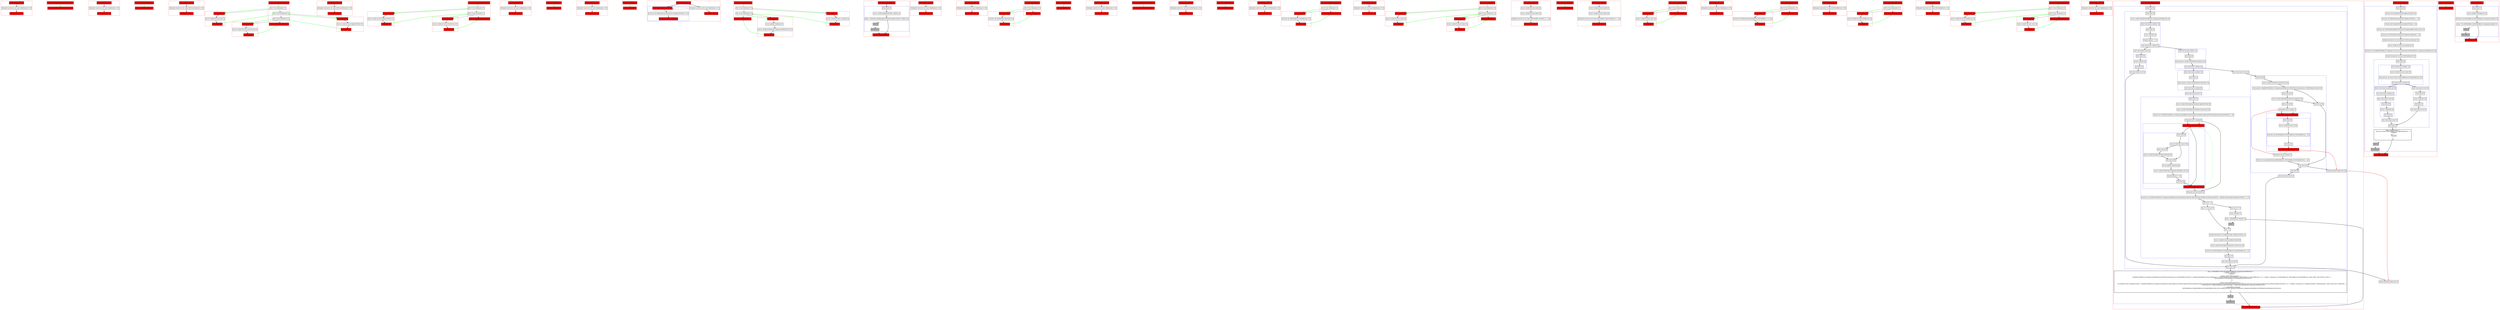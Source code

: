 digraph kt44814_kt {
    graph [nodesep=3]
    node [shape=box penwidth=2]
    edge [penwidth=2]

    subgraph cluster_0 {
        color=red
        0 [label="Enter function <init> [2]" style="filled" fillcolor=red];
        1 [label="Delegated constructor call: super<R|kotlin/Any|>() [2]"];
        2 [label="Exit function <init> [2]" style="filled" fillcolor=red];
    }
    0 -> {1};
    1 -> {2};

    subgraph cluster_1 {
        color=red
        3 [label="Enter class FlyweightCapableTreeStructure [1]" style="filled" fillcolor=red];
        4 [label="Exit class FlyweightCapableTreeStructure [1]" style="filled" fillcolor=red];
    }
    3 -> {4} [color=green];

    subgraph cluster_2 {
        color=red
        5 [label="Enter function <init> [2]" style="filled" fillcolor=red];
        6 [label="Delegated constructor call: super<R|kotlin/Any|>() [2]"];
        7 [label="Exit function <init> [2]" style="filled" fillcolor=red];
    }
    5 -> {6};
    6 -> {7};

    subgraph cluster_3 {
        color=red
        8 [label="Enter class FirSourceElement [1]" style="filled" fillcolor=red];
        9 [label="Exit class FirSourceElement [1]" style="filled" fillcolor=red];
    }
    8 -> {9} [color=green];

    subgraph cluster_4 {
        color=red
        10 [label="Enter function <init> [2]" style="filled" fillcolor=red];
        11 [label="Delegated constructor call: super<R|FirSourceElement|>() [2]"];
        12 [label="Exit function <init> [2]" style="filled" fillcolor=red];
    }
    10 -> {11};
    11 -> {12};

    subgraph cluster_5 {
        color=red
        13 [label="Enter property [2]" style="filled" fillcolor=red];
        14 [label="Access variable R|<local>/psi| [2]"];
        15 [label="Exit property [2]" style="filled" fillcolor=red];
    }
    13 -> {14};
    14 -> {15};
    15 -> {24} [color=green];

    subgraph cluster_6 {
        color=red
        16 [label="Enter property [2]" style="filled" fillcolor=red];
        17 [label="Access variable R|<local>/lighterASTNode| [2]"];
        18 [label="Exit property [2]" style="filled" fillcolor=red];
    }
    16 -> {17};
    17 -> {18};
    18 -> {25} [color=green];

    subgraph cluster_7 {
        color=red
        19 [label="Enter property [2]" style="filled" fillcolor=red];
        20 [label="Access variable R|<local>/treeStructure| [2]"];
        21 [label="Exit property [2]" style="filled" fillcolor=red];
    }
    19 -> {20};
    20 -> {21};
    21 -> {26} [color=green];

    subgraph cluster_8 {
        color=red
        22 [label="Enter class FirPsiSourceElement [1]" style="filled" fillcolor=red];
        23 [label="Part of class initialization [1]"];
        24 [label="Part of class initialization [1]"];
        25 [label="Part of class initialization [1]"];
        26 [label="Exit class FirPsiSourceElement [1]" style="filled" fillcolor=red];
    }
    22 -> {23} [color=green];
    23 -> {24} [style=dotted];
    23 -> {13} [color=green];
    23 -> {13} [style=dashed];
    24 -> {25} [style=dotted];
    24 -> {16} [color=green];
    24 -> {16} [style=dashed];
    25 -> {26} [style=dotted];
    25 -> {19} [color=green];
    25 -> {19} [style=dashed];

    subgraph cluster_9 {
        color=red
        27 [label="Enter function <init> [2]" style="filled" fillcolor=red];
        28 [label="Delegated constructor call: super<R|FirSourceElement|>() [2]"];
        29 [label="Exit function <init> [2]" style="filled" fillcolor=red];
    }
    27 -> {28};
    28 -> {29};

    subgraph cluster_10 {
        color=red
        30 [label="Enter property [2]" style="filled" fillcolor=red];
        31 [label="Access variable R|<local>/lighterASTNode| [2]"];
        32 [label="Exit property [2]" style="filled" fillcolor=red];
    }
    30 -> {31};
    31 -> {32};
    32 -> {38} [color=green];

    subgraph cluster_11 {
        color=red
        33 [label="Enter property [2]" style="filled" fillcolor=red];
        34 [label="Access variable R|<local>/treeStructure| [2]"];
        35 [label="Exit property [2]" style="filled" fillcolor=red];
    }
    33 -> {34};
    34 -> {35};
    35 -> {39} [color=green];

    subgraph cluster_12 {
        color=red
        36 [label="Enter class FirLightSourceElement [1]" style="filled" fillcolor=red];
        37 [label="Part of class initialization [1]"];
        38 [label="Part of class initialization [1]"];
        39 [label="Exit class FirLightSourceElement [1]" style="filled" fillcolor=red];
    }
    36 -> {37} [color=green];
    37 -> {38} [style=dotted];
    37 -> {30} [color=green];
    37 -> {30} [style=dashed];
    38 -> {39} [style=dotted];
    38 -> {33} [color=green];
    38 -> {33} [style=dashed];

    subgraph cluster_13 {
        color=red
        40 [label="Enter function <init> [2]" style="filled" fillcolor=red];
        41 [label="Delegated constructor call: super<R|kotlin/Any|>() [2]"];
        42 [label="Exit function <init> [2]" style="filled" fillcolor=red];
    }
    40 -> {41};
    41 -> {42};

    subgraph cluster_14 {
        color=red
        43 [label="Enter class PsiElement [1]" style="filled" fillcolor=red];
        44 [label="Exit class PsiElement [1]" style="filled" fillcolor=red];
    }
    43 -> {44} [color=green];

    subgraph cluster_15 {
        color=red
        45 [label="Enter function <init> [2]" style="filled" fillcolor=red];
        46 [label="Delegated constructor call: super<R|kotlin/Any|>() [2]"];
        47 [label="Exit function <init> [2]" style="filled" fillcolor=red];
    }
    45 -> {46};
    46 -> {47};

    subgraph cluster_16 {
        color=red
        48 [label="Enter class ASTNode [1]" style="filled" fillcolor=red];
        49 [label="Exit class ASTNode [1]" style="filled" fillcolor=red];
    }
    48 -> {49} [color=green];

    subgraph cluster_17 {
        color=red
        50 [label="Enter function <init> [2]" style="filled" fillcolor=red];
        subgraph cluster_18 {
            color=blue
            53 [label="Enter default value of _children [3]" style="filled" fillcolor=red];
            54 [label="Function call: R|kotlin/collections/emptyList|<R|LighterASTNode?|>() [3]"];
            55 [label="Exit default value of _children [3]" style="filled" fillcolor=red];
        }
        51 [label="Delegated constructor call: super<R|kotlin/Any|>() [2]"];
        52 [label="Exit function <init> [2]" style="filled" fillcolor=red];
    }
    50 -> {53 51};
    51 -> {52};
    53 -> {54};
    53 -> {53} [style=dashed];
    54 -> {55};

    subgraph cluster_19 {
        color=red
        56 [label="Enter property [2]" style="filled" fillcolor=red];
        57 [label="Access variable R|<local>/_children| [2]"];
        58 [label="Exit property [2]" style="filled" fillcolor=red];
    }
    56 -> {57};
    57 -> {58};
    58 -> {72} [color=green];

    subgraph cluster_20 {
        color=red
        59 [label="Enter function getChildren [2]" style="filled" fillcolor=red];
        subgraph cluster_21 {
            color=blue
            60 [label="Enter block [2]"];
            61 [label="Access variable R|/LighterASTNode._children| [2]"];
            62 [label="Jump: ^getChildren this@R|/LighterASTNode|.R|/LighterASTNode._children| [2]"];
            63 [label="Stub [2]" style="filled" fillcolor=gray];
            64 [label="Exit block [2]" style="filled" fillcolor=gray];
        }
        65 [label="Exit function getChildren [2]" style="filled" fillcolor=red];
    }
    59 -> {60};
    60 -> {61};
    61 -> {62};
    62 -> {65};
    62 -> {63} [style=dotted];
    63 -> {64} [style=dotted];
    64 -> {65} [style=dotted];

    subgraph cluster_22 {
        color=red
        66 [label="Enter property [2]" style="filled" fillcolor=red];
        67 [label="Access qualifier /TokenType [2]"];
        68 [label="Access variable R|/TokenType.Companion.MODIFIER_LIST| [2]"];
        69 [label="Exit property [2]" style="filled" fillcolor=red];
    }
    66 -> {67};
    67 -> {68};
    68 -> {69};
    69 -> {73} [color=green];

    subgraph cluster_23 {
        color=red
        70 [label="Enter class LighterASTNode [1]" style="filled" fillcolor=red];
        71 [label="Part of class initialization [1]"];
        72 [label="Part of class initialization [1]"];
        73 [label="Exit class LighterASTNode [1]" style="filled" fillcolor=red];
    }
    70 -> {71} [color=green];
    71 -> {72} [style=dotted];
    71 -> {56} [color=green];
    71 -> {56} [style=dashed];
    72 -> {73} [style=dotted];
    72 -> {66} [color=green];
    72 -> {66} [style=dashed];

    subgraph cluster_24 {
        color=red
        74 [label="Enter function <init> [2]" style="filled" fillcolor=red];
        75 [label="Delegated constructor call: super<R|kotlin/Any|>() [2]"];
        76 [label="Exit function <init> [2]" style="filled" fillcolor=red];
    }
    74 -> {75};
    75 -> {76};

    subgraph cluster_25 {
        color=red
        77 [label="Enter function <init> [3]" style="filled" fillcolor=red];
        78 [label="Delegated constructor call: super<R|kotlin/Any|>() [3]"];
        79 [label="Exit function <init> [3]" style="filled" fillcolor=red];
    }
    77 -> {78};
    78 -> {79};

    subgraph cluster_26 {
        color=red
        80 [label="Enter property [3]" style="filled" fillcolor=red];
        81 [label="Function call: R|/TokenType.TokenType|() [3]"];
        82 [label="Exit property [3]" style="filled" fillcolor=red];
    }
    80 -> {81};
    81 -> {82};
    82 -> {85} [color=green];

    subgraph cluster_27 {
        color=red
        83 [label="Enter class Companion [2]" style="filled" fillcolor=red];
        84 [label="Part of class initialization [2]"];
        85 [label="Exit class Companion [2]" style="filled" fillcolor=red];
    }
    83 -> {84} [color=green];
    84 -> {85} [style=dotted];
    84 -> {80} [color=green];
    84 -> {80} [style=dashed];

    subgraph cluster_28 {
        color=red
        86 [label="Enter class TokenType [1]" style="filled" fillcolor=red];
        87 [label="Exit class TokenType [1]" style="filled" fillcolor=red];
    }
    86 -> {87} [color=green];

    subgraph cluster_29 {
        color=red
        88 [label="Enter function <init> [2]" style="filled" fillcolor=red];
        89 [label="Delegated constructor call: super<R|kotlin/Any|>() [2]"];
        90 [label="Exit function <init> [2]" style="filled" fillcolor=red];
    }
    88 -> {89};
    89 -> {90};

    subgraph cluster_30 {
        color=red
        91 [label="Enter class KtModifierKeywordToken [1]" style="filled" fillcolor=red];
        92 [label="Exit class KtModifierKeywordToken [1]" style="filled" fillcolor=red];
    }
    91 -> {92} [color=green];

    subgraph cluster_31 {
        color=red
        93 [label="Enter function <init> [2]" style="filled" fillcolor=red];
        94 [label="Delegated constructor call: super<R|PsiElement|>() [2]"];
        95 [label="Exit function <init> [2]" style="filled" fillcolor=red];
    }
    93 -> {94};
    94 -> {95};

    subgraph cluster_32 {
        color=red
        96 [label="Enter class KtModifierList [1]" style="filled" fillcolor=red];
        97 [label="Exit class KtModifierList [1]" style="filled" fillcolor=red];
    }
    96 -> {97} [color=green];

    subgraph cluster_33 {
        color=red
        98 [label="Enter function <init> [2]" style="filled" fillcolor=red];
        99 [label="Delegated constructor call: super<R|PsiElement|>() [2]"];
        100 [label="Exit function <init> [2]" style="filled" fillcolor=red];
    }
    98 -> {99};
    99 -> {100};

    subgraph cluster_34 {
        color=red
        101 [label="Enter property [2]" style="filled" fillcolor=red];
        102 [label="Function call: R|/KtModifierList.KtModifierList|() [2]"];
        103 [label="Exit property [2]" style="filled" fillcolor=red];
    }
    101 -> {102};
    102 -> {103};
    103 -> {106} [color=green];

    subgraph cluster_35 {
        color=red
        104 [label="Enter class KtModifierListOwner [1]" style="filled" fillcolor=red];
        105 [label="Part of class initialization [1]"];
        106 [label="Exit class KtModifierListOwner [1]" style="filled" fillcolor=red];
    }
    104 -> {105} [color=green];
    105 -> {106} [style=dotted];
    105 -> {101} [color=green];
    105 -> {101} [style=dashed];

    subgraph cluster_36 {
        color=red
        107 [label="Enter function <init> [2]" style="filled" fillcolor=red];
        108 [label="Delegated constructor call: super<R|kotlin/Any|>() [2]"];
        109 [label="Exit function <init> [2]" style="filled" fillcolor=red];
    }
    107 -> {108};
    108 -> {109};

    subgraph cluster_37 {
        color=red
        110 [label="Enter property [2]" style="filled" fillcolor=red];
        111 [label="Access variable R|<local>/node| [2]"];
        112 [label="Exit property [2]" style="filled" fillcolor=red];
    }
    110 -> {111};
    111 -> {112};
    112 -> {136} [color=green];

    subgraph cluster_38 {
        color=red
        113 [label="Enter property [2]" style="filled" fillcolor=red];
        114 [label="Access variable R|<local>/token| [2]"];
        115 [label="Exit property [2]" style="filled" fillcolor=red];
    }
    113 -> {114};
    114 -> {115};
    115 -> {137} [color=green];

    subgraph cluster_39 {
        color=red
        116 [label="Enter function <init> [3]" style="filled" fillcolor=red];
        117 [label="Access variable R|<local>/node| [4]"];
        118 [label="Access variable R|<local>/token| [4]"];
        119 [label="Delegated constructor call: super<R|FirModifier<ASTNode>|>(...) [3]"];
        120 [label="Exit function <init> [3]" style="filled" fillcolor=red];
    }
    116 -> {117};
    117 -> {118};
    118 -> {119};
    119 -> {120};

    subgraph cluster_40 {
        color=red
        121 [label="Enter class FirPsiModifier [2]" style="filled" fillcolor=red];
        122 [label="Exit class FirPsiModifier [2]" style="filled" fillcolor=red];
    }
    121 -> {122} [color=green];

    subgraph cluster_41 {
        color=red
        123 [label="Enter function <init> [3]" style="filled" fillcolor=red];
        124 [label="Access variable R|<local>/node| [4]"];
        125 [label="Access variable R|<local>/token| [4]"];
        126 [label="Delegated constructor call: super<R|FirModifier<LighterASTNode>|>(...) [3]"];
        127 [label="Exit function <init> [3]" style="filled" fillcolor=red];
    }
    123 -> {124};
    124 -> {125};
    125 -> {126};
    126 -> {127};

    subgraph cluster_42 {
        color=red
        128 [label="Enter property [3]" style="filled" fillcolor=red];
        129 [label="Access variable R|<local>/tree| [3]"];
        130 [label="Exit property [3]" style="filled" fillcolor=red];
    }
    128 -> {129};
    129 -> {130};
    130 -> {133} [color=green];

    subgraph cluster_43 {
        color=red
        131 [label="Enter class FirLightModifier [2]" style="filled" fillcolor=red];
        132 [label="Part of class initialization [2]"];
        133 [label="Exit class FirLightModifier [2]" style="filled" fillcolor=red];
    }
    131 -> {132} [color=green];
    132 -> {133} [style=dotted];
    132 -> {128} [color=green];
    132 -> {128} [style=dashed];

    subgraph cluster_44 {
        color=red
        134 [label="Enter class FirModifier [1]" style="filled" fillcolor=red];
        135 [label="Part of class initialization [1]"];
        136 [label="Part of class initialization [1]"];
        137 [label="Exit class FirModifier [1]" style="filled" fillcolor=red];
    }
    134 -> {135} [color=green];
    135 -> {136} [style=dotted];
    135 -> {110} [color=green];
    135 -> {110} [style=dashed];
    136 -> {137} [style=dotted];
    136 -> {113} [color=green];
    136 -> {113} [style=dashed];

    subgraph cluster_45 {
        color=red
        138 [label="Enter function <init> [2]" style="filled" fillcolor=red];
        139 [label="Delegated constructor call: super<R|kotlin/Any|>() [2]"];
        140 [label="Exit function <init> [2]" style="filled" fillcolor=red];
    }
    138 -> {139};
    139 -> {140};

    subgraph cluster_46 {
        color=red
        141 [label="Enter property [2]" style="filled" fillcolor=red];
        142 [label="Function call: R|kotlin/collections/emptyList|<R|FirModifier<*>|>() [2]"];
        143 [label="Exit property [2]" style="filled" fillcolor=red];
    }
    141 -> {142};
    142 -> {143};
    143 -> {287} [color=green];

    subgraph cluster_47 {
        color=red
        144 [label="Enter function <init> [3]" style="filled" fillcolor=red];
        145 [label="Delegated constructor call: super<R|FirModifierList|>() [3]"];
        146 [label="Exit function <init> [3]" style="filled" fillcolor=red];
    }
    144 -> {145};
    145 -> {146};

    subgraph cluster_48 {
        color=red
        147 [label="Enter property [3]" style="filled" fillcolor=red];
        148 [label="Access variable R|<local>/modifierList| [3]"];
        149 [label="Exit property [3]" style="filled" fillcolor=red];
    }
    147 -> {148};
    148 -> {149};
    149 -> {152} [color=green];

    subgraph cluster_49 {
        color=red
        150 [label="Enter class FirPsiModifierList [2]" style="filled" fillcolor=red];
        151 [label="Part of class initialization [2]"];
        152 [label="Exit class FirPsiModifierList [2]" style="filled" fillcolor=red];
    }
    150 -> {151} [color=green];
    151 -> {152} [style=dotted];
    151 -> {147} [color=green];
    151 -> {147} [style=dashed];

    subgraph cluster_50 {
        color=red
        153 [label="Enter function <init> [3]" style="filled" fillcolor=red];
        154 [label="Delegated constructor call: super<R|FirModifierList|>() [3]"];
        155 [label="Exit function <init> [3]" style="filled" fillcolor=red];
    }
    153 -> {154};
    154 -> {155};

    subgraph cluster_51 {
        color=red
        156 [label="Enter property [3]" style="filled" fillcolor=red];
        157 [label="Access variable R|<local>/modifierList| [3]"];
        158 [label="Exit property [3]" style="filled" fillcolor=red];
    }
    156 -> {157};
    157 -> {158};
    158 -> {164} [color=green];

    subgraph cluster_52 {
        color=red
        159 [label="Enter property [3]" style="filled" fillcolor=red];
        160 [label="Access variable R|<local>/tree| [3]"];
        161 [label="Exit property [3]" style="filled" fillcolor=red];
    }
    159 -> {160};
    160 -> {161};
    161 -> {165} [color=green];

    subgraph cluster_53 {
        color=red
        162 [label="Enter class FirLightModifierList [2]" style="filled" fillcolor=red];
        163 [label="Part of class initialization [2]"];
        164 [label="Part of class initialization [2]"];
        165 [label="Exit class FirLightModifierList [2]" style="filled" fillcolor=red];
    }
    162 -> {163} [color=green];
    163 -> {164} [style=dotted];
    163 -> {156} [color=green];
    163 -> {156} [style=dashed];
    164 -> {165} [style=dotted];
    164 -> {159} [color=green];
    164 -> {159} [style=dashed];

    subgraph cluster_54 {
        color=red
        166 [label="Enter function <init> [3]" style="filled" fillcolor=red];
        167 [label="Delegated constructor call: super<R|kotlin/Any|>() [3]"];
        168 [label="Exit function <init> [3]" style="filled" fillcolor=red];
    }
    166 -> {167};
    167 -> {168};

    subgraph cluster_55 {
        color=red
        169 [label="Enter function getModifierList [3]" style="filled" fillcolor=red];
        subgraph cluster_56 {
            color=blue
            170 [label="Enter block [3]"];
            subgraph cluster_57 {
                color=blue
                171 [label="Enter when [3]"];
                172 [label="Access variable this@R|/FirModifierList.Companion.getModifierList| [4]"];
                subgraph cluster_58 {
                    color=blue
                    173 [label="Enter when branch condition  [4]"];
                    174 [label="Exit $subj [5]"];
                    175 [label="Const: Null(null) [5]"];
                    176 [label="Equality operator == [5]"];
                    177 [label="Exit when branch condition [4]"];
                }
                subgraph cluster_59 {
                    color=blue
                    178 [label="Enter when branch condition  [5]"];
                    179 [label="Exit $subj [6]"];
                    180 [label="Type operator: ($subj$ is R|FirPsiSourceElement|) [6]"];
                    181 [label="Exit when branch condition [5]"];
                }
                subgraph cluster_60 {
                    color=blue
                    182 [label="Enter when branch condition  [6]"];
                    183 [label="Exit $subj [7]"];
                    184 [label="Type operator: ($subj$ is R|FirLightSourceElement|) [7]"];
                    185 [label="Exit when branch condition [6]"];
                }
                186 [label="Enter when branch result [7]"];
                subgraph cluster_61 {
                    color=blue
                    187 [label="Enter block [7]"];
                    188 [label="Access variable R|/FirLightSourceElement.lighterASTNode| [9]"];
                    189 [label="Access variable R|/FirLightSourceElement.treeStructure| [9]"];
                    190 [label="Function call: this@R|/FirModifierList.Companion.getModifierList|.R|/FirLightSourceElement.lighterASTNode|.R|/LighterASTNode.getChildren|(...) [8]"];
                    191 [label="Postponed enter to lambda [8]"];
                    subgraph cluster_62 {
                        color=blue
                        239 [label="Enter function anonymousFunction [9]" style="filled" fillcolor=red];
                        subgraph cluster_63 {
                            color=blue
                            240 [label="Enter block [9]"];
                            241 [label="Access variable R|<local>/it| [9]"];
                            242 [label="Enter safe call [9]"];
                            243 [label="Access variable R|/LighterASTNode.tokenType| [9]"];
                            244 [label="Exit safe call [9]"];
                            245 [label="Access qualifier /TokenType [9]"];
                            246 [label="Access variable R|/TokenType.Companion.MODIFIER_LIST| [9]"];
                            247 [label="Equality operator == [9]"];
                            248 [label="Exit block [9]"];
                        }
                        249 [label="Exit function anonymousFunction [9]" style="filled" fillcolor=red];
                    }
                    192 [label="Postponed exit from lambda [8]"];
                    193 [label="Function call: this@R|/FirModifierList.Companion.getModifierList|.R|/FirLightSourceElement.lighterASTNode|.R|/LighterASTNode.getChildren|(...).R|kotlin/collections/find|<R|LighterASTNode?|>(...) [7]"];
                    194 [label="Exit lhs of ?: [7]"];
                    195 [label="Enter rhs of ?: [7]"];
                    196 [label="Const: Null(null) [7]"];
                    197 [label="Jump: ^getModifierList Null(null) [7]"];
                    198 [label="Stub [7]" style="filled" fillcolor=gray];
                    199 [label="Lhs of ?: is not null [7]"];
                    200 [label="Exit ?: [7]"];
                    201 [label="Variable declaration: lval modifierListNode: R|LighterASTNode| [7]"];
                    202 [label="Access variable R|<local>/modifierListNode| [8]"];
                    203 [label="Access variable R|/FirLightSourceElement.treeStructure| [8]"];
                    204 [label="Function call: R|/FirModifierList.FirLightModifierList.FirLightModifierList|(...) [7]"];
                    205 [label="Exit block [7]"];
                }
                206 [label="Exit when branch result [6]"];
                207 [label="Enter when branch result [6]"];
                subgraph cluster_64 {
                    color=blue
                    208 [label="Enter block [6]"];
                    209 [label="Access variable R|/FirPsiSourceElement.psi| [6]"];
                    210 [label="Type operator: (this@R|/FirModifierList.Companion.getModifierList|.R|/FirPsiSourceElement.psi| as? R|KtModifierListOwner|) [6]"];
                    211 [label="Enter safe call [6]"];
                    212 [label="Access variable R|/KtModifierListOwner.modifierList| [6]"];
                    213 [label="Enter safe call [6]"];
                    214 [label="Postponed enter to lambda [7]"];
                    subgraph cluster_65 {
                        color=blue
                        233 [label="Enter function anonymousFunction [8]" style="filled" fillcolor=red];
                        subgraph cluster_66 {
                            color=blue
                            234 [label="Enter block [8]"];
                            235 [label="Access variable R|<local>/it| [9]"];
                            236 [label="Function call: R|/FirModifierList.FirPsiModifierList.FirPsiModifierList|(...) [8]"];
                            237 [label="Exit block [8]"];
                        }
                        238 [label="Exit function anonymousFunction [8]" style="filled" fillcolor=red];
                    }
                    215 [label="Postponed exit from lambda [7]"];
                    216 [label="Function call: $subj$.R|kotlin/let|<R|KtModifierList|, R|FirModifierList.FirPsiModifierList|>(...) [6]"];
                    217 [label="Exit safe call [6]"];
                    218 [label="Exit safe call [6]"];
                    219 [label="Exit block [6]"];
                }
                220 [label="Exit when branch result [5]"];
                221 [label="Merge postponed lambda exits [6]"];
                222 [label="Enter when branch result [5]"];
                subgraph cluster_67 {
                    color=blue
                    223 [label="Enter block [5]"];
                    224 [label="Const: Null(null) [5]"];
                    225 [label="Exit block [5]"];
                }
                226 [label="Exit when branch result [4]"];
                227 [label="Exit when [3]"];
            }
            228 [label="Jump: ^getModifierList when (this@R|/FirModifierList.Companion.getModifierList|) {
    ==($subj$, Null(null)) ->  {
        Null(null)
    }
    ($subj$ is R|FirPsiSourceElement|) ->  {
        (this@R|/FirModifierList.Companion.getModifierList|.R|/FirPsiSourceElement.psi| as? R|KtModifierListOwner|)?.{ $subj$.R|/KtModifierListOwner.modifierList| }?.{ $subj$.R|kotlin/let|<R|KtModifierList|, R|FirModifierList.FirPsiModifierList|>(<L> = let@fun <anonymous>(it: R|KtModifierList|): R|FirModifierList.FirPsiModifierList| <inline=Inline, kind=EXACTLY_ONCE>  {
            ^ R|/FirModifierList.FirPsiModifierList.FirPsiModifierList|(R|<local>/it|)
        }
        ) }
    }
    ($subj$ is R|FirLightSourceElement|) ->  {
        lval modifierListNode: R|LighterASTNode| = this@R|/FirModifierList.Companion.getModifierList|.R|/FirLightSourceElement.lighterASTNode|.R|/LighterASTNode.getChildren|(this@R|/FirModifierList.Companion.getModifierList|.R|/FirLightSourceElement.treeStructure|).R|kotlin/collections/find|<R|LighterASTNode?|>(<L> = find@fun <anonymous>(it: R|LighterASTNode?|): R|kotlin/Boolean| <inline=Inline, kind=UNKNOWN>  {
            ^ ==(R|<local>/it|?.{ $subj$.R|/LighterASTNode.tokenType| }, Q|TokenType|.R|/TokenType.Companion.MODIFIER_LIST|)
        }
        ) ?: ^getModifierList Null(null)
        R|/FirModifierList.FirLightModifierList.FirLightModifierList|(R|<local>/modifierListNode|, this@R|/FirModifierList.Companion.getModifierList|.R|/FirLightSourceElement.treeStructure|)
    }
}
 [3]"];
            229 [label="Stub [3]" style="filled" fillcolor=gray];
            230 [label="Exit block [3]" style="filled" fillcolor=gray];
        }
        231 [label="Exit function getModifierList [3]" style="filled" fillcolor=red];
    }
    232 [label="Merge postponed lambda exits [3]"];
    169 -> {170};
    170 -> {171};
    171 -> {172};
    172 -> {173};
    173 -> {174};
    174 -> {175};
    175 -> {176};
    176 -> {177};
    177 -> {222 178};
    178 -> {179};
    179 -> {180};
    180 -> {181};
    181 -> {207 182};
    182 -> {183};
    183 -> {184};
    184 -> {185};
    185 -> {186};
    186 -> {187};
    187 -> {188};
    188 -> {189};
    189 -> {190};
    190 -> {191};
    191 -> {192 239};
    191 -> {239} [style=dashed];
    192 -> {193};
    193 -> {194};
    194 -> {199 195};
    195 -> {196};
    196 -> {197};
    197 -> {231};
    197 -> {198} [style=dotted];
    198 -> {200} [style=dotted];
    199 -> {200};
    200 -> {201};
    201 -> {202};
    202 -> {203};
    203 -> {204};
    204 -> {205};
    205 -> {206};
    206 -> {227};
    207 -> {208};
    208 -> {209};
    209 -> {210};
    210 -> {211 217};
    211 -> {212};
    212 -> {217 213};
    213 -> {214};
    214 -> {233};
    214 -> {215} [color=red];
    214 -> {233} [style=dashed];
    215 -> {216};
    216 -> {218};
    217 -> {218};
    218 -> {221 219};
    219 -> {220};
    220 -> {227};
    221 -> {232} [color=red];
    222 -> {223};
    223 -> {224};
    224 -> {225};
    225 -> {226};
    226 -> {227};
    227 -> {232 228};
    228 -> {231};
    228 -> {229} [style=dotted];
    229 -> {230} [style=dotted];
    230 -> {231} [style=dotted];
    233 -> {234};
    234 -> {235};
    235 -> {236};
    236 -> {237};
    237 -> {238};
    238 -> {221} [color=red];
    238 -> {215} [color=green];
    239 -> {249 240};
    240 -> {241};
    241 -> {242 244};
    242 -> {243};
    243 -> {244};
    244 -> {245};
    245 -> {246};
    246 -> {247};
    247 -> {248};
    248 -> {249};
    249 -> {192};
    249 -> {239} [color=green style=dashed];

    subgraph cluster_68 {
        color=red
        250 [label="Enter function boxImpl [3]" style="filled" fillcolor=red];
        subgraph cluster_69 {
            color=blue
            251 [label="Enter block [3]"];
            252 [label="Function call: R|/LighterASTNode.LighterASTNode|() [6]"];
            253 [label="Function call: R|kotlin/collections/listOf|<R|LighterASTNode|>(...) [5]"];
            254 [label="Function call: R|/LighterASTNode.LighterASTNode|(...) [4]"];
            255 [label="Function call: R|/FlyweightCapableTreeStructure.FlyweightCapableTreeStructure|() [4]"];
            256 [label="Function call: R|/FirLightSourceElement.FirLightSourceElement|(...) [3]"];
            257 [label="Variable declaration: lval sourceElement: R|FirSourceElement?| [3]"];
            258 [label="Access variable R|<local>/sourceElement| [4]"];
            259 [label="Function call: (this@R|/FirModifierList.Companion|, R|<local>/sourceElement|).R|/FirModifierList.Companion.getModifierList|() [3]"];
            260 [label="Variable declaration: lval result: R|FirModifierList?| [3]"];
            subgraph cluster_70 {
                color=blue
                261 [label="Enter when [3]"];
                subgraph cluster_71 {
                    color=blue
                    262 [label="Enter when branch condition  [4]"];
                    263 [label="Access variable R|<local>/result| [5]"];
                    264 [label="Type operator: (R|<local>/result| is R|FirModifierList.FirLightModifierList|) [5]"];
                    265 [label="Exit when branch condition [4]"];
                }
                subgraph cluster_72 {
                    color=blue
                    266 [label="Enter when branch condition else [5]"];
                    267 [label="Exit when branch condition [5]"];
                }
                268 [label="Enter when branch result [6]"];
                subgraph cluster_73 {
                    color=blue
                    269 [label="Enter block [6]"];
                    270 [label="Const: String(Fail) [6]"];
                    271 [label="Exit block [6]"];
                }
                272 [label="Exit when branch result [5]"];
                273 [label="Enter when branch result [5]"];
                subgraph cluster_74 {
                    color=blue
                    274 [label="Enter block [5]"];
                    275 [label="Const: String(OK) [5]"];
                    276 [label="Exit block [5]"];
                }
                277 [label="Exit when branch result [4]"];
                278 [label="Exit when [3]"];
            }
            279 [label="Jump: ^boxImpl when () {
    (R|<local>/result| is R|FirModifierList.FirLightModifierList|) ->  {
        String(OK)
    }
    else ->  {
        String(Fail)
    }
}
 [3]"];
            280 [label="Stub [3]" style="filled" fillcolor=gray];
            281 [label="Exit block [3]" style="filled" fillcolor=gray];
        }
        282 [label="Exit function boxImpl [3]" style="filled" fillcolor=red];
    }
    250 -> {251};
    251 -> {252};
    252 -> {253};
    253 -> {254};
    254 -> {255};
    255 -> {256};
    256 -> {257};
    257 -> {258};
    258 -> {259};
    259 -> {260};
    260 -> {261};
    261 -> {262};
    262 -> {263};
    263 -> {264};
    264 -> {265};
    265 -> {273 266};
    266 -> {267};
    267 -> {268};
    268 -> {269};
    269 -> {270};
    270 -> {271};
    271 -> {272};
    272 -> {278};
    273 -> {274};
    274 -> {275};
    275 -> {276};
    276 -> {277};
    277 -> {278};
    278 -> {279};
    279 -> {282};
    279 -> {280} [style=dotted];
    280 -> {281} [style=dotted];
    281 -> {282} [style=dotted];

    subgraph cluster_75 {
        color=red
        283 [label="Enter class Companion [2]" style="filled" fillcolor=red];
        284 [label="Exit class Companion [2]" style="filled" fillcolor=red];
    }
    283 -> {284} [color=green];

    subgraph cluster_76 {
        color=red
        285 [label="Enter class FirModifierList [1]" style="filled" fillcolor=red];
        286 [label="Part of class initialization [1]"];
        287 [label="Exit class FirModifierList [1]" style="filled" fillcolor=red];
    }
    285 -> {286} [color=green];
    286 -> {287} [style=dotted];
    286 -> {141} [color=green];
    286 -> {141} [style=dashed];

    subgraph cluster_77 {
        color=red
        288 [label="Enter function box [1]" style="filled" fillcolor=red];
        subgraph cluster_78 {
            color=blue
            289 [label="Enter block [1]"];
            290 [label="Access qualifier /FirModifierList [2]"];
            291 [label="Function call: Q|FirModifierList|.R|/FirModifierList.Companion.boxImpl|() [1]"];
            292 [label="Jump: ^box Q|FirModifierList|.R|/FirModifierList.Companion.boxImpl|() [1]"];
            293 [label="Stub [1]" style="filled" fillcolor=gray];
            294 [label="Exit block [1]" style="filled" fillcolor=gray];
        }
        295 [label="Exit function box [1]" style="filled" fillcolor=red];
    }
    288 -> {289};
    289 -> {290};
    290 -> {291};
    291 -> {292};
    292 -> {295};
    292 -> {293} [style=dotted];
    293 -> {294} [style=dotted];
    294 -> {295} [style=dotted];

}
